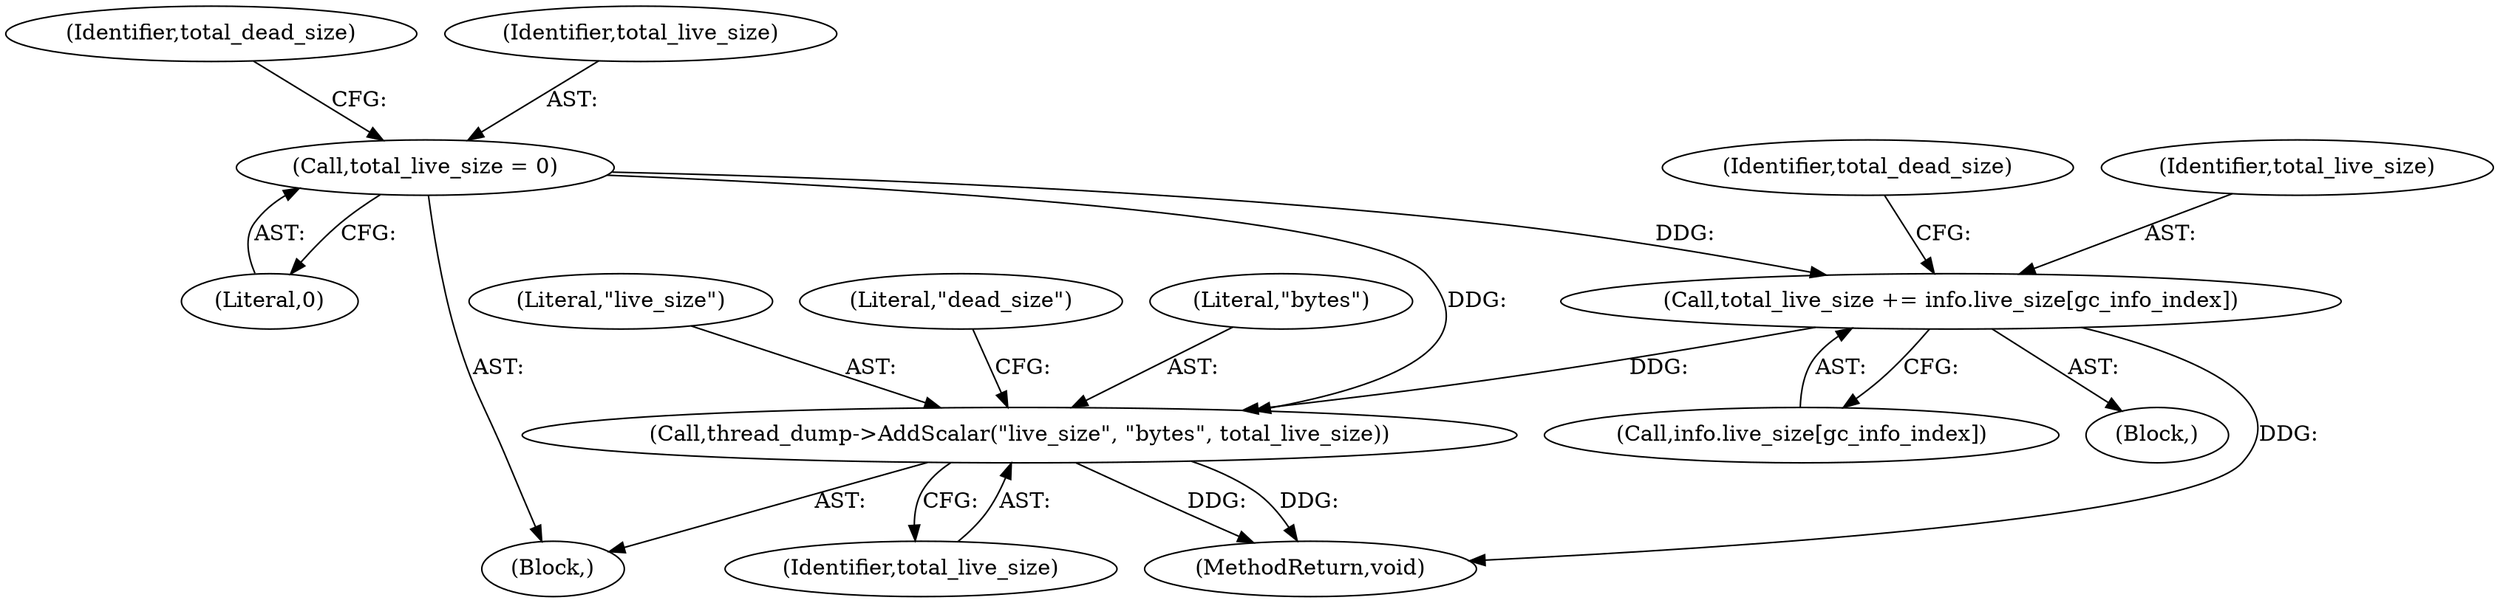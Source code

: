 digraph "0_Chrome_20b65d00ca3d8696430e22efad7485366f8c3a21_2@array" {
"1000217" [label="(Call,total_live_size += info.live_size[gc_info_index])"];
"1000185" [label="(Call,total_live_size = 0)"];
"1000244" [label="(Call,thread_dump->AddScalar(\"live_size\", \"bytes\", total_live_size))"];
"1000245" [label="(Literal,\"live_size\")"];
"1000249" [label="(Literal,\"dead_size\")"];
"1000217" [label="(Call,total_live_size += info.live_size[gc_info_index])"];
"1000225" [label="(Identifier,total_dead_size)"];
"1000187" [label="(Literal,0)"];
"1000218" [label="(Identifier,total_live_size)"];
"1000265" [label="(MethodReturn,void)"];
"1000247" [label="(Identifier,total_live_size)"];
"1000190" [label="(Identifier,total_dead_size)"];
"1000219" [label="(Call,info.live_size[gc_info_index])"];
"1000185" [label="(Call,total_live_size = 0)"];
"1000246" [label="(Literal,\"bytes\")"];
"1000102" [label="(Block,)"];
"1000186" [label="(Identifier,total_live_size)"];
"1000202" [label="(Block,)"];
"1000244" [label="(Call,thread_dump->AddScalar(\"live_size\", \"bytes\", total_live_size))"];
"1000217" -> "1000202"  [label="AST: "];
"1000217" -> "1000219"  [label="CFG: "];
"1000218" -> "1000217"  [label="AST: "];
"1000219" -> "1000217"  [label="AST: "];
"1000225" -> "1000217"  [label="CFG: "];
"1000217" -> "1000265"  [label="DDG: "];
"1000185" -> "1000217"  [label="DDG: "];
"1000217" -> "1000244"  [label="DDG: "];
"1000185" -> "1000102"  [label="AST: "];
"1000185" -> "1000187"  [label="CFG: "];
"1000186" -> "1000185"  [label="AST: "];
"1000187" -> "1000185"  [label="AST: "];
"1000190" -> "1000185"  [label="CFG: "];
"1000185" -> "1000244"  [label="DDG: "];
"1000244" -> "1000102"  [label="AST: "];
"1000244" -> "1000247"  [label="CFG: "];
"1000245" -> "1000244"  [label="AST: "];
"1000246" -> "1000244"  [label="AST: "];
"1000247" -> "1000244"  [label="AST: "];
"1000249" -> "1000244"  [label="CFG: "];
"1000244" -> "1000265"  [label="DDG: "];
"1000244" -> "1000265"  [label="DDG: "];
}
